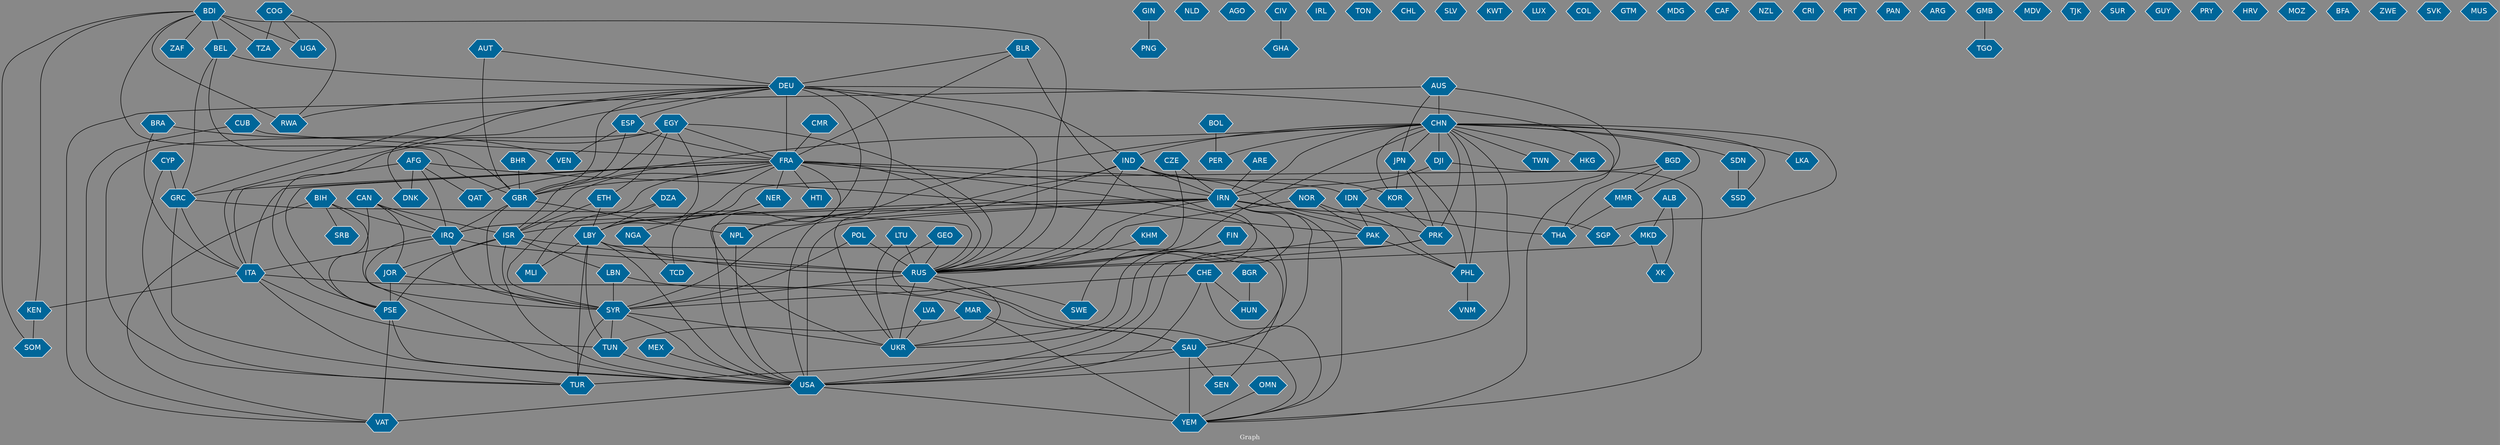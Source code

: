 // Countries together in item graph
graph {
	graph [bgcolor="#888888" fontcolor=white fontsize=12 label="Graph" outputorder=edgesfirst overlap=prism]
	node [color=white fillcolor="#006699" fontcolor=white fontname=Helvetica shape=hexagon style=filled]
	edge [arrowhead=open color=black fontcolor=white fontname=Courier fontsize=12]
		ESP [label=ESP]
		IRN [label=IRN]
		SAU [label=SAU]
		IRQ [label=IRQ]
		YEM [label=YEM]
		RUS [label=RUS]
		UKR [label=UKR]
		POL [label=POL]
		USA [label=USA]
		MMR [label=MMR]
		CHN [label=CHN]
		ITA [label=ITA]
		MAR [label=MAR]
		TUN [label=TUN]
		SYR [label=SYR]
		LBN [label=LBN]
		EGY [label=EGY]
		BDI [label=BDI]
		ISR [label=ISR]
		IDN [label=IDN]
		LKA [label=LKA]
		GIN [label=GIN]
		PNG [label=PNG]
		VEN [label=VEN]
		SOM [label=SOM]
		JPN [label=JPN]
		QAT [label=QAT]
		AFG [label=AFG]
		VAT [label=VAT]
		MEX [label=MEX]
		SGP [label=SGP]
		CHE [label=CHE]
		THA [label=THA]
		PHL [label=PHL]
		PAK [label=PAK]
		NOR [label=NOR]
		NLD [label=NLD]
		DEU [label=DEU]
		GRC [label=GRC]
		MKD [label=MKD]
		ALB [label=ALB]
		DJI [label=DJI]
		HUN [label=HUN]
		LBY [label=LBY]
		SEN [label=SEN]
		DZA [label=DZA]
		MLI [label=MLI]
		FRA [label=FRA]
		NGA [label=NGA]
		AGO [label=AGO]
		FIN [label=FIN]
		NPL [label=NPL]
		BGD [label=BGD]
		ETH [label=ETH]
		AUT [label=AUT]
		XK [label=XK]
		TZA [label=TZA]
		COG [label=COG]
		GBR [label=GBR]
		SWE [label=SWE]
		BRA [label=BRA]
		PSE [label=PSE]
		PRK [label=PRK]
		TUR [label=TUR]
		CZE [label=CZE]
		BEL [label=BEL]
		CIV [label=CIV]
		GHA [label=GHA]
		IRL [label=IRL]
		TON [label=TON]
		BIH [label=BIH]
		CAN [label=CAN]
		ZAF [label=ZAF]
		IND [label=IND]
		AUS [label=AUS]
		CUB [label=CUB]
		CYP [label=CYP]
		CHL [label=CHL]
		DNK [label=DNK]
		SLV [label=SLV]
		KWT [label=KWT]
		LUX [label=LUX]
		CMR [label=CMR]
		COL [label=COL]
		SSD [label=SSD]
		SDN [label=SDN]
		KEN [label=KEN]
		UGA [label=UGA]
		KOR [label=KOR]
		JOR [label=JOR]
		NER [label=NER]
		TCD [label=TCD]
		PER [label=PER]
		TWN [label=TWN]
		GTM [label=GTM]
		MDG [label=MDG]
		CAF [label=CAF]
		ARE [label=ARE]
		BOL [label=BOL]
		HTI [label=HTI]
		HKG [label=HKG]
		NZL [label=NZL]
		CRI [label=CRI]
		PRT [label=PRT]
		BGR [label=BGR]
		BLR [label=BLR]
		RWA [label=RWA]
		PAN [label=PAN]
		GEO [label=GEO]
		ARG [label=ARG]
		KHM [label=KHM]
		LTU [label=LTU]
		GMB [label=GMB]
		TGO [label=TGO]
		VNM [label=VNM]
		MDV [label=MDV]
		TJK [label=TJK]
		OMN [label=OMN]
		SUR [label=SUR]
		BHR [label=BHR]
		GUY [label=GUY]
		SRB [label=SRB]
		PRY [label=PRY]
		HRV [label=HRV]
		MOZ [label=MOZ]
		BFA [label=BFA]
		ZWE [label=ZWE]
		SVK [label=SVK]
		LVA [label=LVA]
		MUS [label=MUS]
			LBY -- RUS [weight=1]
			FRA -- IDN [weight=2]
			BDI -- TZA [weight=1]
			SYR -- TUR [weight=11]
			USA -- VAT [weight=1]
			ETH -- LBY [weight=4]
			CHN -- NPL [weight=2]
			FRA -- IRN [weight=8]
			SAU -- YEM [weight=70]
			AUS -- VAT [weight=1]
			CHE -- YEM [weight=1]
			MAR -- TUN [weight=5]
			LBY -- TUN [weight=1]
			LBY -- MLI [weight=1]
			BIH -- SRB [weight=1]
			BGD -- THA [weight=1]
			CHE -- SYR [weight=1]
			DEU -- GBR [weight=2]
			BGR -- HUN [weight=1]
			CAN -- PSE [weight=1]
			IRN -- UKR [weight=2]
			CHE -- USA [weight=1]
			PSE -- VAT [weight=5]
			JPN -- PHL [weight=3]
			BEL -- GRC [weight=1]
			ITA -- KEN [weight=1]
			AUS -- JPN [weight=2]
			IRN -- ISR [weight=4]
			SAU -- TUR [weight=1]
			CHN -- PRK [weight=5]
			LBY -- USA [weight=2]
			COG -- RWA [weight=1]
			FIN -- SWE [weight=1]
			AUT -- DEU [weight=1]
			SDN -- SSD [weight=9]
			USA -- YEM [weight=3]
			BIH -- IRQ [weight=1]
			POL -- RUS [weight=2]
			NOR -- PHL [weight=4]
			DEU -- YEM [weight=1]
			BDI -- BEL [weight=3]
			PRK -- USA [weight=4]
			GMB -- TGO [weight=1]
			IDN -- PAK [weight=1]
			CHN -- SDN [weight=1]
			BEL -- DEU [weight=1]
			EGY -- FRA [weight=1]
			CHN -- LKA [weight=1]
			MMR -- THA [weight=2]
			KOR -- PRK [weight=7]
			ITA -- MAR [weight=5]
			BGD -- MMR [weight=4]
			ISR -- LBN [weight=1]
			FRA -- LBY [weight=1]
			LBY -- TUR [weight=4]
			GRC -- TUR [weight=2]
			AFG -- DNK [weight=1]
			EGY -- PSE [weight=1]
			CHN -- GBR [weight=2]
			NOR -- RUS [weight=1]
			EGY -- ETH [weight=4]
			MKD -- RUS [weight=1]
			ALB -- XK [weight=1]
			FRA -- NER [weight=1]
			EGY -- ISR [weight=2]
			IND -- USA [weight=1]
			DEU -- ITA [weight=1]
			CAN -- JOR [weight=1]
			CHN -- IND [weight=12]
			CHN -- PER [weight=1]
			CHN -- TWN [weight=7]
			DEU -- ESP [weight=1]
			ESP -- FRA [weight=1]
			PHL -- VNM [weight=1]
			FRA -- HTI [weight=1]
			IRQ -- RUS [weight=3]
			DEU -- RWA [weight=1]
			JPN -- PRK [weight=1]
			BLR -- UKR [weight=2]
			FRA -- SAU [weight=5]
			CHN -- JPN [weight=6]
			MAR -- SAU [weight=4]
			LBN -- SYR [weight=17]
			CUB -- VAT [weight=3]
			PSE -- USA [weight=2]
			IRQ -- SYR [weight=12]
			CHE -- HUN [weight=1]
			BRA -- ITA [weight=1]
			COG -- UGA [weight=1]
			ISR -- USA [weight=4]
			DEU -- GRC [weight=6]
			KEN -- SOM [weight=2]
			IRN -- SYR [weight=6]
			BDI -- SOM [weight=1]
			BDI -- RUS [weight=1]
			ISR -- RUS [weight=1]
			IRN -- YEM [weight=28]
			DZA -- MLI [weight=1]
			GBR -- IRQ [weight=2]
			TUN -- USA [weight=3]
			GBR -- SYR [weight=1]
			CYP -- TUR [weight=2]
			GRC -- RUS [weight=1]
			IRN -- RUS [weight=3]
			GIN -- PNG [weight=4]
			CIV -- GHA [weight=2]
			ISR -- PSE [weight=17]
			ARE -- IRN [weight=1]
			GBR -- NPL [weight=1]
			IND -- PAK [weight=1]
			FRA -- GBR [weight=3]
			PAK -- USA [weight=1]
			PAK -- PHL [weight=4]
			IRN -- IRQ [weight=2]
			CMR -- FRA [weight=1]
			BHR -- GBR [weight=2]
			JOR -- SYR [weight=1]
			BEL -- GBR [weight=1]
			ALB -- MKD [weight=2]
			BDI -- ZAF [weight=1]
			BDI -- RWA [weight=1]
			MKD -- XK [weight=1]
			ESP -- VEN [weight=1]
			CHN -- MMR [weight=3]
			LTU -- UKR [weight=1]
			DEU -- RUS [weight=6]
			SYR -- UKR [weight=5]
			CHN -- SGP [weight=2]
			DZA -- LBY [weight=1]
			OMN -- YEM [weight=1]
			FRA -- SYR [weight=2]
			LBY -- SEN [weight=1]
			CHN -- SSD [weight=1]
			CHN -- PHL [weight=8]
			COG -- TZA [weight=2]
			POL -- SYR [weight=1]
			CAN -- IRQ [weight=2]
			ITA -- USA [weight=1]
			FRA -- RUS [weight=4]
			IRN -- USA [weight=11]
			GEO -- UKR [weight=1]
			CHN -- USA [weight=2]
			BOL -- PER [weight=2]
			IRN -- SAU [weight=11]
			ESP -- GBR [weight=2]
			BDI -- GBR [weight=1]
			RUS -- YEM [weight=1]
			BLR -- FRA [weight=1]
			BGD -- LBY [weight=1]
			EGY -- LBY [weight=4]
			DJI -- YEM [weight=7]
			CHN -- KOR [weight=1]
			IRN -- SGP [weight=4]
			AFG -- QAT [weight=4]
			NGA -- TCD [weight=1]
			JOR -- PSE [weight=1]
			GEO -- RUS [weight=1]
			FRA -- GRC [weight=3]
			NOR -- PAK [weight=4]
			MEX -- USA [weight=1]
			ITA -- TUN [weight=6]
			GRC -- ITA [weight=1]
			SYR -- USA [weight=5]
			DEU -- UKR [weight=5]
			ISR -- JOR [weight=1]
			IDN -- THA [weight=1]
			IND -- KOR [weight=1]
			CUB -- FRA [weight=2]
			IRN -- PRK [weight=3]
			CAN -- ISR [weight=1]
			LTU -- RUS [weight=3]
			SYR -- TUN [weight=1]
			EGY -- RUS [weight=1]
			AFG -- ITA [weight=1]
			FRA -- PSE [weight=1]
			DJI -- IRN [weight=6]
			BIH -- SYR [weight=1]
			CYP -- GRC [weight=2]
			IRQ -- USA [weight=4]
			SAU -- SEN [weight=1]
			CHN -- IRN [weight=1]
			BDI -- UGA [weight=1]
			KHM -- RUS [weight=1]
			BDI -- KEN [weight=2]
			AUS -- IDN [weight=3]
			DEU -- DNK [weight=1]
			JPN -- KOR [weight=2]
			BIH -- VAT [weight=1]
			IND -- RUS [weight=1]
			LVA -- UKR [weight=1]
			DEU -- FRA [weight=5]
			IND -- IRN [weight=2]
			MAR -- YEM [weight=8]
			NER -- NGA [weight=1]
			BLR -- DEU [weight=1]
			IRQ -- ITA [weight=1]
			CHN -- RUS [weight=7]
			AFG -- IRQ [weight=1]
			CHN -- DJI [weight=1]
			FRA -- QAT [weight=4]
			DEU -- USA [weight=1]
			ETH -- ISR [weight=3]
			FRA -- ITA [weight=2]
			LBN -- SAU [weight=3]
			FIN -- RUS [weight=2]
			BRA -- VEN [weight=1]
			RUS -- SYR [weight=6]
			AUT -- GBR [weight=2]
			DEU -- IND [weight=1]
			FRA -- ISR [weight=2]
			RUS -- UKR [weight=45]
			PRK -- RUS [weight=1]
			AUS -- CHN [weight=3]
			CZE -- IRN [weight=1]
			RUS -- SWE [weight=1]
			EGY -- TUR [weight=3]
			FRA -- UKR [weight=1]
			NPL -- USA [weight=2]
			AFG -- PAK [weight=2]
			CZE -- RUS [weight=1]
			IND -- NPL [weight=4]
			NER -- TCD [weight=1]
			CHN -- HKG [weight=2]
			SAU -- USA [weight=12]
}